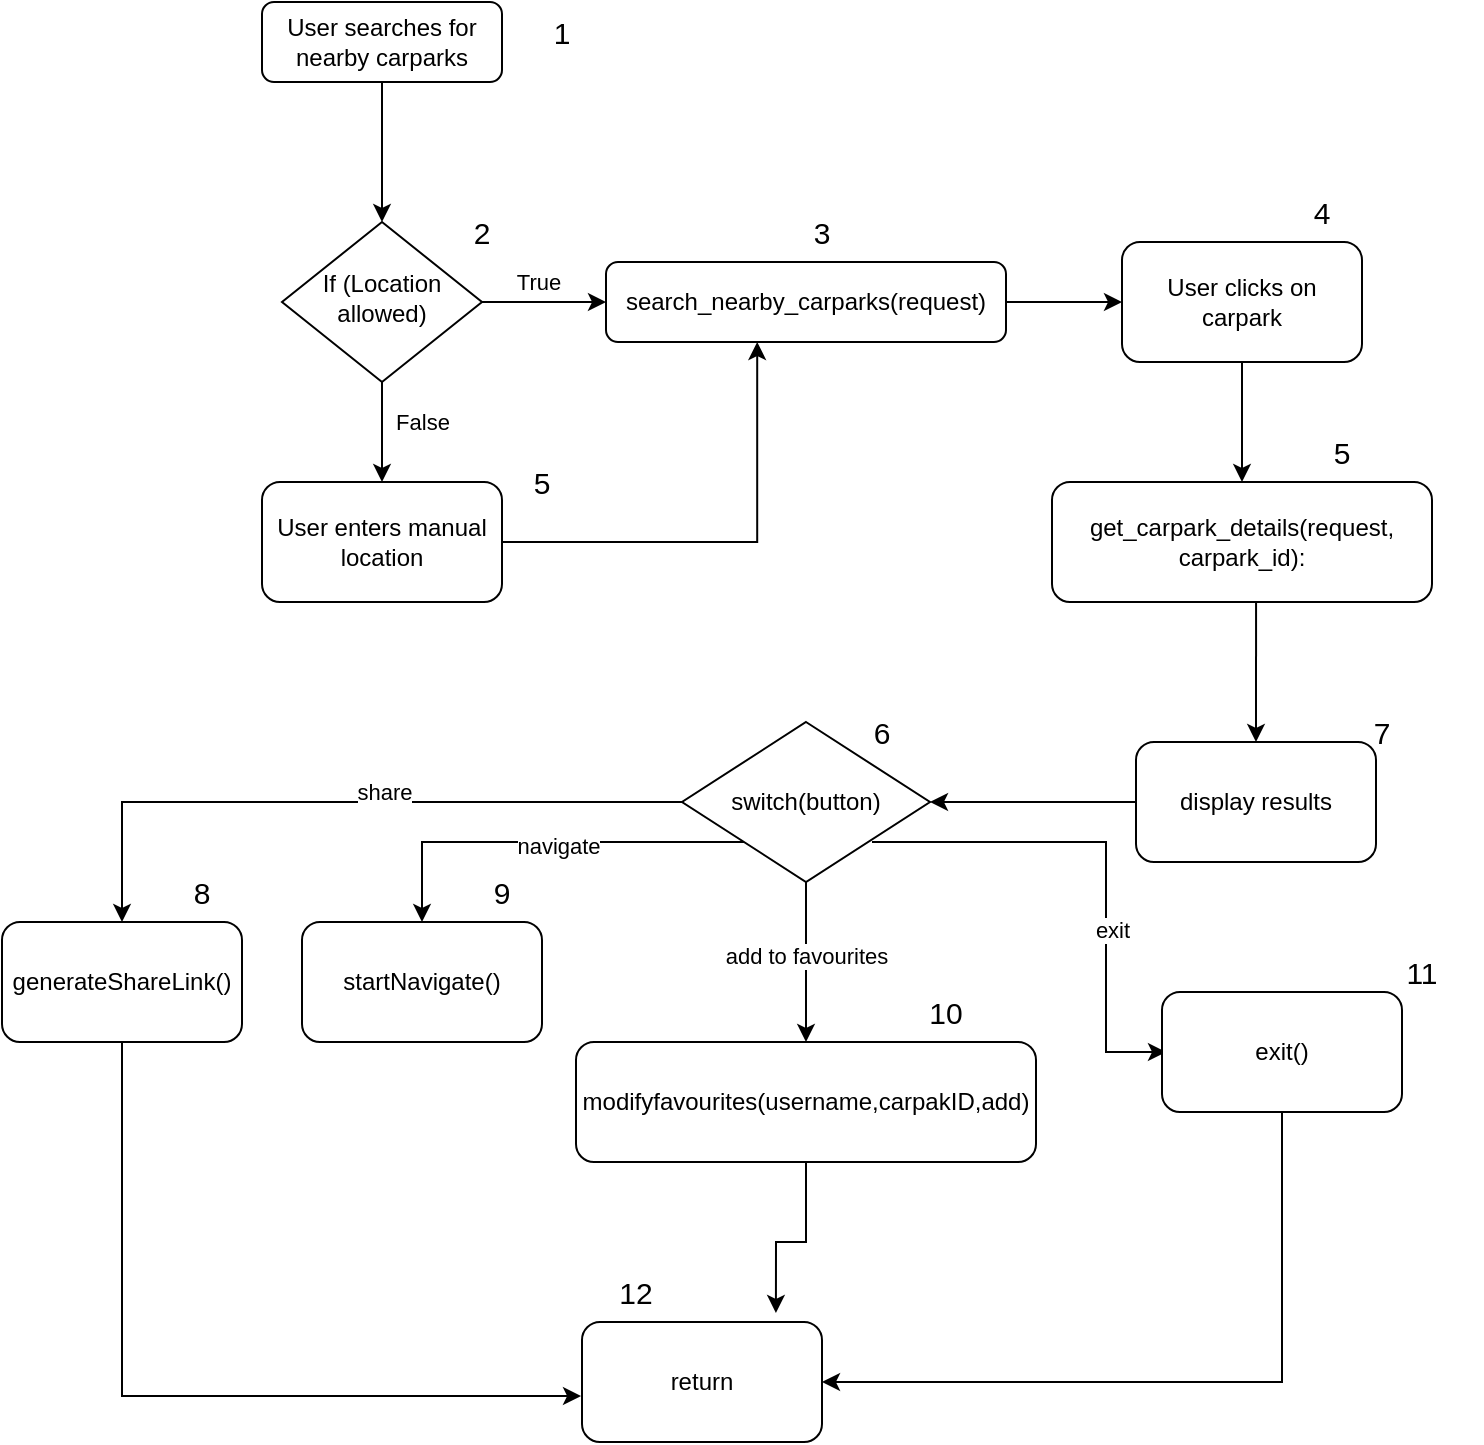 <mxfile version="22.0.8" type="device">
  <diagram id="C5RBs43oDa-KdzZeNtuy" name="Page-1">
    <mxGraphModel dx="798" dy="436" grid="1" gridSize="10" guides="1" tooltips="1" connect="1" arrows="1" fold="1" page="1" pageScale="1" pageWidth="827" pageHeight="1169" math="0" shadow="0">
      <root>
        <mxCell id="WIyWlLk6GJQsqaUBKTNV-0" />
        <mxCell id="WIyWlLk6GJQsqaUBKTNV-1" parent="WIyWlLk6GJQsqaUBKTNV-0" />
        <mxCell id="XbPOsl9xGio22JrIgskk-8" style="edgeStyle=orthogonalEdgeStyle;rounded=0;orthogonalLoop=1;jettySize=auto;html=1;exitX=0.5;exitY=1;exitDx=0;exitDy=0;entryX=0.5;entryY=0;entryDx=0;entryDy=0;" parent="WIyWlLk6GJQsqaUBKTNV-1" source="WIyWlLk6GJQsqaUBKTNV-3" target="WIyWlLk6GJQsqaUBKTNV-6" edge="1">
          <mxGeometry relative="1" as="geometry" />
        </mxCell>
        <mxCell id="WIyWlLk6GJQsqaUBKTNV-3" value="User searches for nearby carparks" style="rounded=1;whiteSpace=wrap;html=1;fontSize=12;glass=0;strokeWidth=1;shadow=0;" parent="WIyWlLk6GJQsqaUBKTNV-1" vertex="1">
          <mxGeometry x="160" y="60" width="120" height="40" as="geometry" />
        </mxCell>
        <mxCell id="XbPOsl9xGio22JrIgskk-0" style="edgeStyle=orthogonalEdgeStyle;rounded=0;orthogonalLoop=1;jettySize=auto;html=1;exitX=1;exitY=0.5;exitDx=0;exitDy=0;entryX=0;entryY=0.5;entryDx=0;entryDy=0;" parent="WIyWlLk6GJQsqaUBKTNV-1" source="WIyWlLk6GJQsqaUBKTNV-6" target="WIyWlLk6GJQsqaUBKTNV-7" edge="1">
          <mxGeometry relative="1" as="geometry" />
        </mxCell>
        <mxCell id="XbPOsl9xGio22JrIgskk-2" value="True" style="edgeLabel;html=1;align=center;verticalAlign=middle;resizable=0;points=[];" parent="XbPOsl9xGio22JrIgskk-0" vertex="1" connectable="0">
          <mxGeometry x="-0.12" y="-2" relative="1" as="geometry">
            <mxPoint y="-12" as="offset" />
          </mxGeometry>
        </mxCell>
        <mxCell id="XbPOsl9xGio22JrIgskk-3" style="edgeStyle=orthogonalEdgeStyle;rounded=0;orthogonalLoop=1;jettySize=auto;html=1;exitX=0.5;exitY=1;exitDx=0;exitDy=0;entryX=0.5;entryY=0;entryDx=0;entryDy=0;" parent="WIyWlLk6GJQsqaUBKTNV-1" source="WIyWlLk6GJQsqaUBKTNV-6" target="XbPOsl9xGio22JrIgskk-4" edge="1">
          <mxGeometry relative="1" as="geometry">
            <mxPoint x="220" y="290" as="targetPoint" />
          </mxGeometry>
        </mxCell>
        <mxCell id="XbPOsl9xGio22JrIgskk-5" value="False" style="edgeLabel;html=1;align=center;verticalAlign=middle;resizable=0;points=[];" parent="XbPOsl9xGio22JrIgskk-3" vertex="1" connectable="0">
          <mxGeometry x="-0.44" y="1" relative="1" as="geometry">
            <mxPoint x="19" y="6" as="offset" />
          </mxGeometry>
        </mxCell>
        <mxCell id="WIyWlLk6GJQsqaUBKTNV-6" value="If (Location allowed)" style="rhombus;whiteSpace=wrap;html=1;shadow=0;fontFamily=Helvetica;fontSize=12;align=center;strokeWidth=1;spacing=6;spacingTop=-4;" parent="WIyWlLk6GJQsqaUBKTNV-1" vertex="1">
          <mxGeometry x="170" y="170" width="100" height="80" as="geometry" />
        </mxCell>
        <mxCell id="XbPOsl9xGio22JrIgskk-9" style="edgeStyle=orthogonalEdgeStyle;rounded=0;orthogonalLoop=1;jettySize=auto;html=1;exitX=1;exitY=0.5;exitDx=0;exitDy=0;" parent="WIyWlLk6GJQsqaUBKTNV-1" source="WIyWlLk6GJQsqaUBKTNV-7" target="XbPOsl9xGio22JrIgskk-10" edge="1">
          <mxGeometry relative="1" as="geometry">
            <mxPoint x="560" y="210" as="targetPoint" />
          </mxGeometry>
        </mxCell>
        <mxCell id="WIyWlLk6GJQsqaUBKTNV-7" value="search_nearby_carparks(request)" style="rounded=1;whiteSpace=wrap;html=1;fontSize=12;glass=0;strokeWidth=1;shadow=0;" parent="WIyWlLk6GJQsqaUBKTNV-1" vertex="1">
          <mxGeometry x="332" y="190" width="200" height="40" as="geometry" />
        </mxCell>
        <mxCell id="XbPOsl9xGio22JrIgskk-4" value="User enters manual location" style="rounded=1;whiteSpace=wrap;html=1;" parent="WIyWlLk6GJQsqaUBKTNV-1" vertex="1">
          <mxGeometry x="160" y="300" width="120" height="60" as="geometry" />
        </mxCell>
        <mxCell id="XbPOsl9xGio22JrIgskk-6" style="edgeStyle=orthogonalEdgeStyle;rounded=0;orthogonalLoop=1;jettySize=auto;html=1;exitX=1;exitY=0.5;exitDx=0;exitDy=0;entryX=0.378;entryY=1;entryDx=0;entryDy=0;entryPerimeter=0;" parent="WIyWlLk6GJQsqaUBKTNV-1" source="XbPOsl9xGio22JrIgskk-4" target="WIyWlLk6GJQsqaUBKTNV-7" edge="1">
          <mxGeometry relative="1" as="geometry" />
        </mxCell>
        <mxCell id="XbPOsl9xGio22JrIgskk-11" style="edgeStyle=orthogonalEdgeStyle;rounded=0;orthogonalLoop=1;jettySize=auto;html=1;exitX=0.5;exitY=1;exitDx=0;exitDy=0;" parent="WIyWlLk6GJQsqaUBKTNV-1" source="XbPOsl9xGio22JrIgskk-10" target="XbPOsl9xGio22JrIgskk-12" edge="1">
          <mxGeometry relative="1" as="geometry">
            <mxPoint x="650" y="300" as="targetPoint" />
          </mxGeometry>
        </mxCell>
        <mxCell id="XbPOsl9xGio22JrIgskk-10" value="User clicks on carpark" style="rounded=1;whiteSpace=wrap;html=1;" parent="WIyWlLk6GJQsqaUBKTNV-1" vertex="1">
          <mxGeometry x="590" y="180" width="120" height="60" as="geometry" />
        </mxCell>
        <mxCell id="XbPOsl9xGio22JrIgskk-20" style="edgeStyle=orthogonalEdgeStyle;rounded=0;orthogonalLoop=1;jettySize=auto;html=1;exitX=0.537;exitY=0.975;exitDx=0;exitDy=0;entryX=0.5;entryY=0;entryDx=0;entryDy=0;exitPerimeter=0;" parent="WIyWlLk6GJQsqaUBKTNV-1" source="XbPOsl9xGio22JrIgskk-12" target="XbPOsl9xGio22JrIgskk-19" edge="1">
          <mxGeometry relative="1" as="geometry">
            <Array as="points" />
          </mxGeometry>
        </mxCell>
        <mxCell id="XbPOsl9xGio22JrIgskk-12" value="get_carpark_details(request, carpark_id):" style="rounded=1;whiteSpace=wrap;html=1;" parent="WIyWlLk6GJQsqaUBKTNV-1" vertex="1">
          <mxGeometry x="555" y="300" width="190" height="60" as="geometry" />
        </mxCell>
        <mxCell id="PFOA_2BmRJSfiuHtAGYM-3" style="edgeStyle=orthogonalEdgeStyle;rounded=0;orthogonalLoop=1;jettySize=auto;html=1;exitX=0;exitY=0.5;exitDx=0;exitDy=0;" parent="WIyWlLk6GJQsqaUBKTNV-1" source="XbPOsl9xGio22JrIgskk-19" target="PFOA_2BmRJSfiuHtAGYM-4" edge="1">
          <mxGeometry relative="1" as="geometry">
            <mxPoint x="530" y="460" as="targetPoint" />
          </mxGeometry>
        </mxCell>
        <mxCell id="XbPOsl9xGio22JrIgskk-19" value="display results" style="rounded=1;whiteSpace=wrap;html=1;" parent="WIyWlLk6GJQsqaUBKTNV-1" vertex="1">
          <mxGeometry x="597" y="430" width="120" height="60" as="geometry" />
        </mxCell>
        <mxCell id="PFOA_2BmRJSfiuHtAGYM-5" style="edgeStyle=orthogonalEdgeStyle;rounded=0;orthogonalLoop=1;jettySize=auto;html=1;exitX=0;exitY=1;exitDx=0;exitDy=0;" parent="WIyWlLk6GJQsqaUBKTNV-1" source="PFOA_2BmRJSfiuHtAGYM-4" target="PFOA_2BmRJSfiuHtAGYM-6" edge="1">
          <mxGeometry relative="1" as="geometry">
            <mxPoint x="240" y="540" as="targetPoint" />
          </mxGeometry>
        </mxCell>
        <mxCell id="PFOA_2BmRJSfiuHtAGYM-20" value="navigate" style="edgeLabel;html=1;align=center;verticalAlign=middle;resizable=0;points=[];" parent="PFOA_2BmRJSfiuHtAGYM-5" vertex="1" connectable="0">
          <mxGeometry x="-0.075" y="2" relative="1" as="geometry">
            <mxPoint as="offset" />
          </mxGeometry>
        </mxCell>
        <mxCell id="PFOA_2BmRJSfiuHtAGYM-7" style="edgeStyle=orthogonalEdgeStyle;rounded=0;orthogonalLoop=1;jettySize=auto;html=1;exitX=0.5;exitY=1;exitDx=0;exitDy=0;" parent="WIyWlLk6GJQsqaUBKTNV-1" source="PFOA_2BmRJSfiuHtAGYM-4" target="PFOA_2BmRJSfiuHtAGYM-8" edge="1">
          <mxGeometry relative="1" as="geometry">
            <mxPoint x="432" y="540" as="targetPoint" />
          </mxGeometry>
        </mxCell>
        <mxCell id="PFOA_2BmRJSfiuHtAGYM-21" value="add to favourites" style="edgeLabel;html=1;align=center;verticalAlign=middle;resizable=0;points=[];" parent="PFOA_2BmRJSfiuHtAGYM-7" vertex="1" connectable="0">
          <mxGeometry x="-0.075" relative="1" as="geometry">
            <mxPoint as="offset" />
          </mxGeometry>
        </mxCell>
        <mxCell id="PFOA_2BmRJSfiuHtAGYM-10" style="edgeStyle=orthogonalEdgeStyle;rounded=0;orthogonalLoop=1;jettySize=auto;html=1;exitX=1;exitY=1;exitDx=0;exitDy=0;" parent="WIyWlLk6GJQsqaUBKTNV-1" edge="1">
          <mxGeometry relative="1" as="geometry">
            <mxPoint x="612" y="585" as="targetPoint" />
            <mxPoint x="465" y="480" as="sourcePoint" />
            <Array as="points">
              <mxPoint x="582" y="480" />
              <mxPoint x="582" y="585" />
            </Array>
          </mxGeometry>
        </mxCell>
        <mxCell id="PFOA_2BmRJSfiuHtAGYM-19" value="exit" style="edgeLabel;html=1;align=center;verticalAlign=middle;resizable=0;points=[];" parent="PFOA_2BmRJSfiuHtAGYM-10" vertex="1" connectable="0">
          <mxGeometry x="0.278" y="3" relative="1" as="geometry">
            <mxPoint as="offset" />
          </mxGeometry>
        </mxCell>
        <mxCell id="PFOA_2BmRJSfiuHtAGYM-12" style="edgeStyle=orthogonalEdgeStyle;rounded=0;orthogonalLoop=1;jettySize=auto;html=1;exitX=0;exitY=0.5;exitDx=0;exitDy=0;" parent="WIyWlLk6GJQsqaUBKTNV-1" source="PFOA_2BmRJSfiuHtAGYM-4" target="PFOA_2BmRJSfiuHtAGYM-13" edge="1">
          <mxGeometry relative="1" as="geometry">
            <mxPoint x="100" y="550" as="targetPoint" />
          </mxGeometry>
        </mxCell>
        <mxCell id="PFOA_2BmRJSfiuHtAGYM-22" value="sh" style="edgeLabel;html=1;align=center;verticalAlign=middle;resizable=0;points=[];" parent="PFOA_2BmRJSfiuHtAGYM-12" vertex="1" connectable="0">
          <mxGeometry x="-0.106" y="-3" relative="1" as="geometry">
            <mxPoint as="offset" />
          </mxGeometry>
        </mxCell>
        <mxCell id="PFOA_2BmRJSfiuHtAGYM-23" value="share" style="edgeLabel;html=1;align=center;verticalAlign=middle;resizable=0;points=[];" parent="PFOA_2BmRJSfiuHtAGYM-12" vertex="1" connectable="0">
          <mxGeometry x="-0.123" y="-5" relative="1" as="geometry">
            <mxPoint as="offset" />
          </mxGeometry>
        </mxCell>
        <mxCell id="PFOA_2BmRJSfiuHtAGYM-4" value="switch(button)" style="rhombus;whiteSpace=wrap;html=1;" parent="WIyWlLk6GJQsqaUBKTNV-1" vertex="1">
          <mxGeometry x="370" y="420" width="124" height="80" as="geometry" />
        </mxCell>
        <mxCell id="PFOA_2BmRJSfiuHtAGYM-6" value="startNavigate()" style="rounded=1;whiteSpace=wrap;html=1;" parent="WIyWlLk6GJQsqaUBKTNV-1" vertex="1">
          <mxGeometry x="180" y="520" width="120" height="60" as="geometry" />
        </mxCell>
        <mxCell id="PFOA_2BmRJSfiuHtAGYM-8" value="modifyfavourites(username,carpakID,add)" style="rounded=1;whiteSpace=wrap;html=1;" parent="WIyWlLk6GJQsqaUBKTNV-1" vertex="1">
          <mxGeometry x="317" y="580" width="230" height="60" as="geometry" />
        </mxCell>
        <mxCell id="PFOA_2BmRJSfiuHtAGYM-18" style="edgeStyle=orthogonalEdgeStyle;rounded=0;orthogonalLoop=1;jettySize=auto;html=1;exitX=0.5;exitY=1;exitDx=0;exitDy=0;entryX=1;entryY=0.5;entryDx=0;entryDy=0;" parent="WIyWlLk6GJQsqaUBKTNV-1" source="PFOA_2BmRJSfiuHtAGYM-11" target="PFOA_2BmRJSfiuHtAGYM-14" edge="1">
          <mxGeometry relative="1" as="geometry" />
        </mxCell>
        <mxCell id="PFOA_2BmRJSfiuHtAGYM-11" value="exit()" style="rounded=1;whiteSpace=wrap;html=1;" parent="WIyWlLk6GJQsqaUBKTNV-1" vertex="1">
          <mxGeometry x="610" y="555" width="120" height="60" as="geometry" />
        </mxCell>
        <mxCell id="PFOA_2BmRJSfiuHtAGYM-15" style="edgeStyle=orthogonalEdgeStyle;rounded=0;orthogonalLoop=1;jettySize=auto;html=1;exitX=0.5;exitY=1;exitDx=0;exitDy=0;entryX=-0.004;entryY=0.617;entryDx=0;entryDy=0;entryPerimeter=0;" parent="WIyWlLk6GJQsqaUBKTNV-1" source="PFOA_2BmRJSfiuHtAGYM-13" target="PFOA_2BmRJSfiuHtAGYM-14" edge="1">
          <mxGeometry relative="1" as="geometry">
            <mxPoint x="90" y="760" as="targetPoint" />
          </mxGeometry>
        </mxCell>
        <mxCell id="PFOA_2BmRJSfiuHtAGYM-13" value="generateShareLink()" style="rounded=1;whiteSpace=wrap;html=1;" parent="WIyWlLk6GJQsqaUBKTNV-1" vertex="1">
          <mxGeometry x="30" y="520" width="120" height="60" as="geometry" />
        </mxCell>
        <mxCell id="PFOA_2BmRJSfiuHtAGYM-14" value="return" style="rounded=1;whiteSpace=wrap;html=1;" parent="WIyWlLk6GJQsqaUBKTNV-1" vertex="1">
          <mxGeometry x="320" y="720" width="120" height="60" as="geometry" />
        </mxCell>
        <mxCell id="PFOA_2BmRJSfiuHtAGYM-17" style="edgeStyle=orthogonalEdgeStyle;rounded=0;orthogonalLoop=1;jettySize=auto;html=1;exitX=0.5;exitY=1;exitDx=0;exitDy=0;entryX=0.808;entryY=-0.075;entryDx=0;entryDy=0;entryPerimeter=0;" parent="WIyWlLk6GJQsqaUBKTNV-1" source="PFOA_2BmRJSfiuHtAGYM-8" target="PFOA_2BmRJSfiuHtAGYM-14" edge="1">
          <mxGeometry relative="1" as="geometry" />
        </mxCell>
        <mxCell id="AUsdj9GX2JWd-u-9Uwe1-0" value="&lt;font style=&quot;font-size: 15px;&quot;&gt;1&lt;/font&gt;" style="text;html=1;strokeColor=none;fillColor=none;align=center;verticalAlign=middle;whiteSpace=wrap;rounded=0;" vertex="1" parent="WIyWlLk6GJQsqaUBKTNV-1">
          <mxGeometry x="280" y="60" width="60" height="30" as="geometry" />
        </mxCell>
        <mxCell id="AUsdj9GX2JWd-u-9Uwe1-1" value="&lt;font style=&quot;font-size: 15px;&quot;&gt;2&lt;/font&gt;" style="text;html=1;strokeColor=none;fillColor=none;align=center;verticalAlign=middle;whiteSpace=wrap;rounded=0;" vertex="1" parent="WIyWlLk6GJQsqaUBKTNV-1">
          <mxGeometry x="240" y="160" width="60" height="30" as="geometry" />
        </mxCell>
        <mxCell id="AUsdj9GX2JWd-u-9Uwe1-2" value="&lt;font style=&quot;font-size: 15px;&quot;&gt;3&lt;/font&gt;" style="text;html=1;strokeColor=none;fillColor=none;align=center;verticalAlign=middle;whiteSpace=wrap;rounded=0;" vertex="1" parent="WIyWlLk6GJQsqaUBKTNV-1">
          <mxGeometry x="410" y="160" width="60" height="30" as="geometry" />
        </mxCell>
        <mxCell id="AUsdj9GX2JWd-u-9Uwe1-3" value="&lt;font style=&quot;font-size: 15px;&quot;&gt;4&lt;/font&gt;" style="text;html=1;strokeColor=none;fillColor=none;align=center;verticalAlign=middle;whiteSpace=wrap;rounded=0;" vertex="1" parent="WIyWlLk6GJQsqaUBKTNV-1">
          <mxGeometry x="660" y="150" width="60" height="30" as="geometry" />
        </mxCell>
        <mxCell id="AUsdj9GX2JWd-u-9Uwe1-4" value="&lt;font style=&quot;font-size: 15px;&quot;&gt;5&lt;/font&gt;" style="text;html=1;strokeColor=none;fillColor=none;align=center;verticalAlign=middle;whiteSpace=wrap;rounded=0;" vertex="1" parent="WIyWlLk6GJQsqaUBKTNV-1">
          <mxGeometry x="270" y="285" width="60" height="30" as="geometry" />
        </mxCell>
        <mxCell id="AUsdj9GX2JWd-u-9Uwe1-5" value="&lt;font style=&quot;font-size: 15px;&quot;&gt;5&lt;/font&gt;" style="text;html=1;strokeColor=none;fillColor=none;align=center;verticalAlign=middle;whiteSpace=wrap;rounded=0;" vertex="1" parent="WIyWlLk6GJQsqaUBKTNV-1">
          <mxGeometry x="670" y="270" width="60" height="30" as="geometry" />
        </mxCell>
        <mxCell id="AUsdj9GX2JWd-u-9Uwe1-6" value="&lt;font style=&quot;font-size: 15px;&quot;&gt;7&lt;/font&gt;" style="text;html=1;strokeColor=none;fillColor=none;align=center;verticalAlign=middle;whiteSpace=wrap;rounded=0;" vertex="1" parent="WIyWlLk6GJQsqaUBKTNV-1">
          <mxGeometry x="690" y="410" width="60" height="30" as="geometry" />
        </mxCell>
        <mxCell id="AUsdj9GX2JWd-u-9Uwe1-7" value="&lt;font style=&quot;font-size: 15px;&quot;&gt;6&lt;/font&gt;" style="text;html=1;strokeColor=none;fillColor=none;align=center;verticalAlign=middle;whiteSpace=wrap;rounded=0;" vertex="1" parent="WIyWlLk6GJQsqaUBKTNV-1">
          <mxGeometry x="440" y="410" width="60" height="30" as="geometry" />
        </mxCell>
        <mxCell id="AUsdj9GX2JWd-u-9Uwe1-8" value="&lt;font style=&quot;font-size: 15px;&quot;&gt;8&lt;/font&gt;" style="text;html=1;strokeColor=none;fillColor=none;align=center;verticalAlign=middle;whiteSpace=wrap;rounded=0;" vertex="1" parent="WIyWlLk6GJQsqaUBKTNV-1">
          <mxGeometry x="100" y="490" width="60" height="30" as="geometry" />
        </mxCell>
        <mxCell id="AUsdj9GX2JWd-u-9Uwe1-9" value="&lt;font style=&quot;font-size: 15px;&quot;&gt;9&lt;/font&gt;" style="text;html=1;strokeColor=none;fillColor=none;align=center;verticalAlign=middle;whiteSpace=wrap;rounded=0;" vertex="1" parent="WIyWlLk6GJQsqaUBKTNV-1">
          <mxGeometry x="250" y="490" width="60" height="30" as="geometry" />
        </mxCell>
        <mxCell id="AUsdj9GX2JWd-u-9Uwe1-10" value="&lt;font style=&quot;font-size: 15px;&quot;&gt;10&lt;/font&gt;" style="text;html=1;strokeColor=none;fillColor=none;align=center;verticalAlign=middle;whiteSpace=wrap;rounded=0;" vertex="1" parent="WIyWlLk6GJQsqaUBKTNV-1">
          <mxGeometry x="472" y="550" width="60" height="30" as="geometry" />
        </mxCell>
        <mxCell id="AUsdj9GX2JWd-u-9Uwe1-11" value="&lt;font style=&quot;font-size: 15px;&quot;&gt;11&lt;/font&gt;" style="text;html=1;strokeColor=none;fillColor=none;align=center;verticalAlign=middle;whiteSpace=wrap;rounded=0;" vertex="1" parent="WIyWlLk6GJQsqaUBKTNV-1">
          <mxGeometry x="710" y="530" width="60" height="30" as="geometry" />
        </mxCell>
        <mxCell id="AUsdj9GX2JWd-u-9Uwe1-12" value="&lt;font style=&quot;font-size: 15px;&quot;&gt;12&lt;/font&gt;" style="text;html=1;strokeColor=none;fillColor=none;align=center;verticalAlign=middle;whiteSpace=wrap;rounded=0;" vertex="1" parent="WIyWlLk6GJQsqaUBKTNV-1">
          <mxGeometry x="317" y="690" width="60" height="30" as="geometry" />
        </mxCell>
      </root>
    </mxGraphModel>
  </diagram>
</mxfile>
